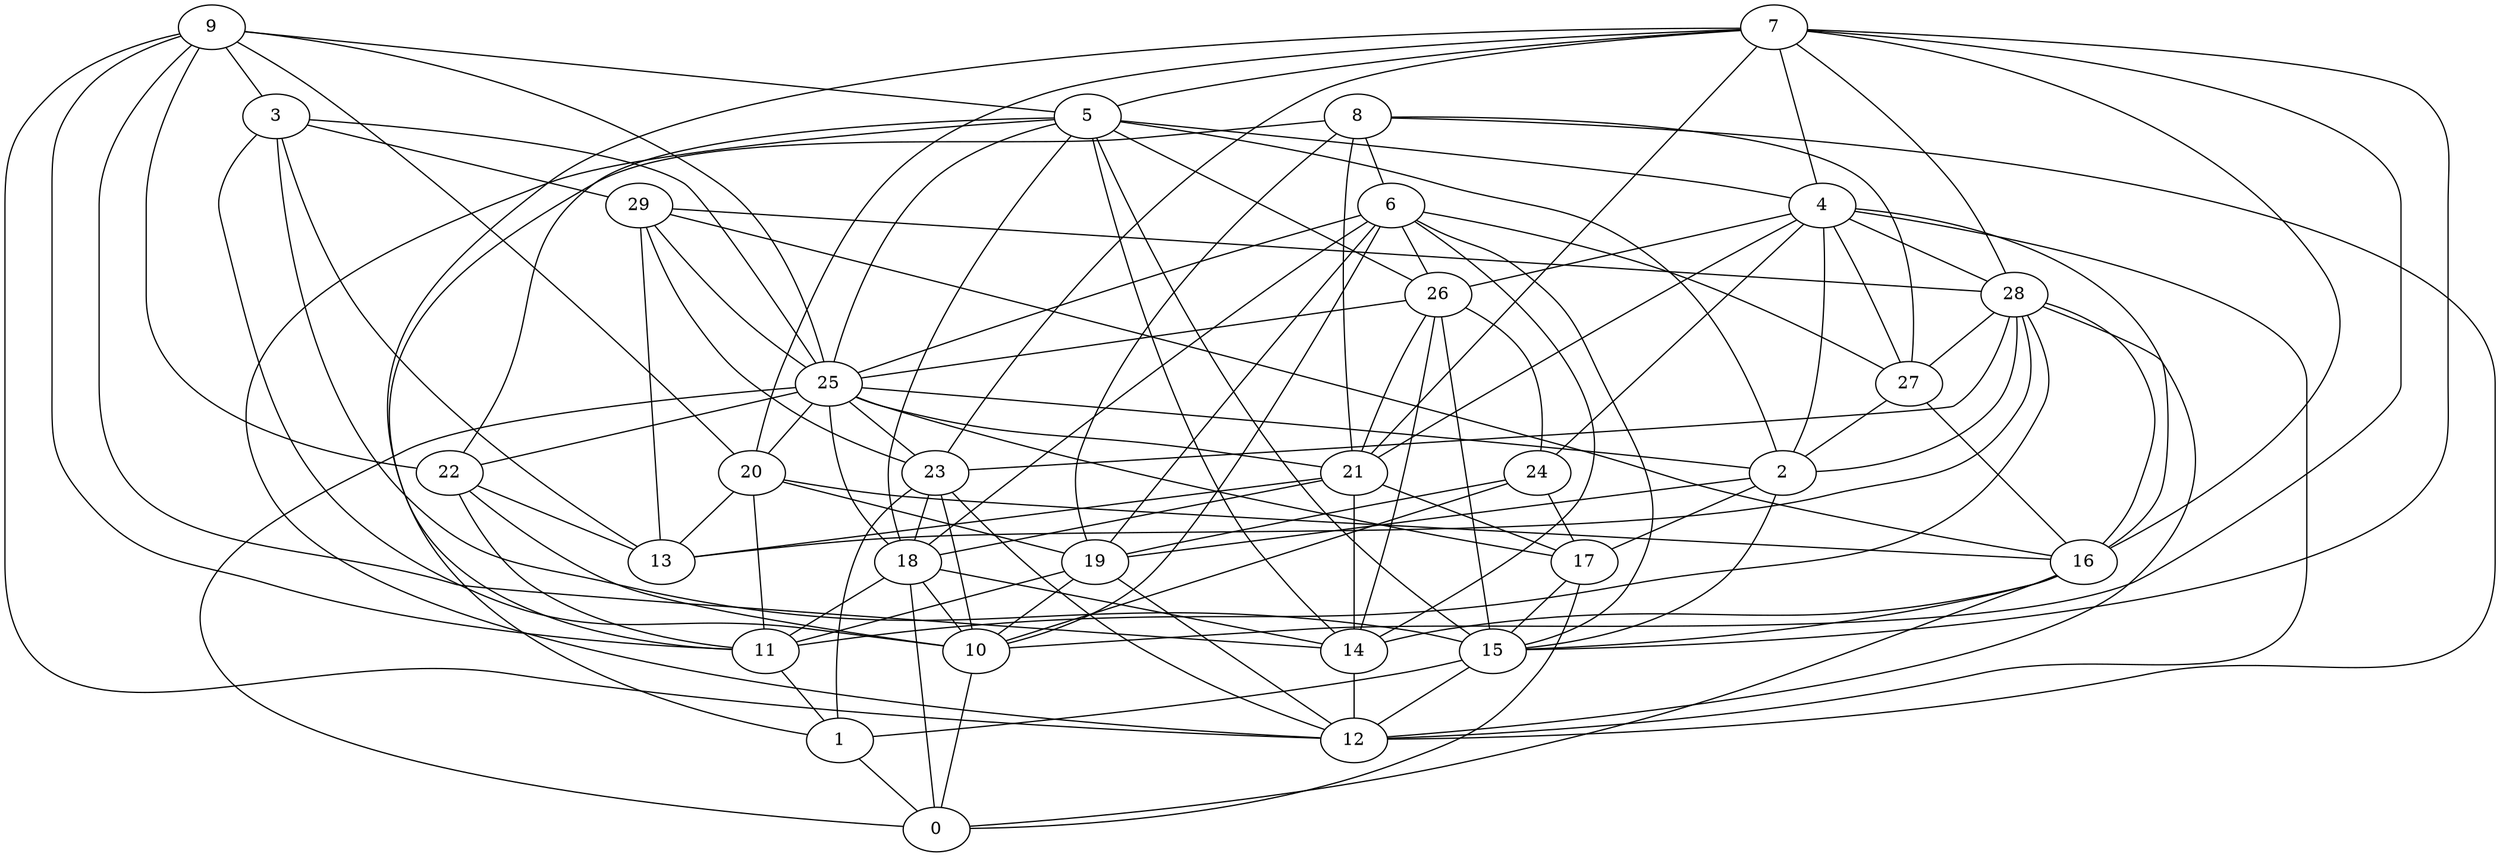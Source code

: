 digraph GG_graph {

subgraph G_graph {
edge [color = black]
"15" -> "12" [dir = none]
"29" -> "16" [dir = none]
"26" -> "15" [dir = none]
"26" -> "24" [dir = none]
"26" -> "21" [dir = none]
"9" -> "3" [dir = none]
"6" -> "27" [dir = none]
"6" -> "14" [dir = none]
"6" -> "19" [dir = none]
"6" -> "26" [dir = none]
"3" -> "13" [dir = none]
"3" -> "25" [dir = none]
"16" -> "0" [dir = none]
"25" -> "21" [dir = none]
"4" -> "16" [dir = none]
"4" -> "2" [dir = none]
"7" -> "23" [dir = none]
"7" -> "1" [dir = none]
"7" -> "4" [dir = none]
"7" -> "21" [dir = none]
"28" -> "13" [dir = none]
"23" -> "10" [dir = none]
"21" -> "18" [dir = none]
"20" -> "11" [dir = none]
"20" -> "13" [dir = none]
"5" -> "22" [dir = none]
"5" -> "2" [dir = none]
"8" -> "21" [dir = none]
"24" -> "17" [dir = none]
"8" -> "11" [dir = none]
"11" -> "1" [dir = none]
"28" -> "27" [dir = none]
"2" -> "19" [dir = none]
"25" -> "22" [dir = none]
"26" -> "14" [dir = none]
"8" -> "27" [dir = none]
"24" -> "10" [dir = none]
"4" -> "26" [dir = none]
"17" -> "0" [dir = none]
"3" -> "10" [dir = none]
"23" -> "1" [dir = none]
"9" -> "11" [dir = none]
"28" -> "2" [dir = none]
"28" -> "23" [dir = none]
"8" -> "6" [dir = none]
"18" -> "0" [dir = none]
"28" -> "12" [dir = none]
"9" -> "25" [dir = none]
"23" -> "18" [dir = none]
"22" -> "11" [dir = none]
"4" -> "28" [dir = none]
"9" -> "20" [dir = none]
"16" -> "15" [dir = none]
"20" -> "19" [dir = none]
"22" -> "10" [dir = none]
"2" -> "15" [dir = none]
"1" -> "0" [dir = none]
"24" -> "19" [dir = none]
"18" -> "14" [dir = none]
"7" -> "20" [dir = none]
"9" -> "12" [dir = none]
"7" -> "10" [dir = none]
"25" -> "2" [dir = none]
"21" -> "17" [dir = none]
"9" -> "5" [dir = none]
"8" -> "19" [dir = none]
"29" -> "23" [dir = none]
"6" -> "18" [dir = none]
"10" -> "0" [dir = none]
"16" -> "14" [dir = none]
"28" -> "16" [dir = none]
"25" -> "20" [dir = none]
"25" -> "18" [dir = none]
"5" -> "26" [dir = none]
"20" -> "16" [dir = none]
"29" -> "13" [dir = none]
"4" -> "24" [dir = none]
"7" -> "28" [dir = none]
"19" -> "11" [dir = none]
"25" -> "0" [dir = none]
"21" -> "14" [dir = none]
"14" -> "12" [dir = none]
"6" -> "15" [dir = none]
"27" -> "2" [dir = none]
"4" -> "27" [dir = none]
"18" -> "11" [dir = none]
"4" -> "12" [dir = none]
"5" -> "25" [dir = none]
"15" -> "1" [dir = none]
"2" -> "17" [dir = none]
"25" -> "17" [dir = none]
"5" -> "18" [dir = none]
"5" -> "14" [dir = none]
"4" -> "21" [dir = none]
"17" -> "15" [dir = none]
"5" -> "12" [dir = none]
"28" -> "11" [dir = none]
"5" -> "15" [dir = none]
"6" -> "10" [dir = none]
"29" -> "28" [dir = none]
"3" -> "15" [dir = none]
"26" -> "25" [dir = none]
"21" -> "13" [dir = none]
"7" -> "16" [dir = none]
"19" -> "12" [dir = none]
"8" -> "12" [dir = none]
"19" -> "10" [dir = none]
"3" -> "29" [dir = none]
"6" -> "25" [dir = none]
"22" -> "13" [dir = none]
"25" -> "23" [dir = none]
"9" -> "22" [dir = none]
"18" -> "10" [dir = none]
"7" -> "15" [dir = none]
"27" -> "16" [dir = none]
"23" -> "12" [dir = none]
"7" -> "5" [dir = none]
"5" -> "4" [dir = none]
"9" -> "14" [dir = none]
"29" -> "25" [dir = none]
}

}
